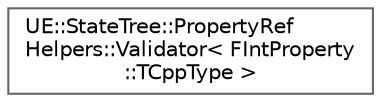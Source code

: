 digraph "Graphical Class Hierarchy"
{
 // INTERACTIVE_SVG=YES
 // LATEX_PDF_SIZE
  bgcolor="transparent";
  edge [fontname=Helvetica,fontsize=10,labelfontname=Helvetica,labelfontsize=10];
  node [fontname=Helvetica,fontsize=10,shape=box,height=0.2,width=0.4];
  rankdir="LR";
  Node0 [id="Node000000",label="UE::StateTree::PropertyRef\lHelpers::Validator\< FIntProperty\l::TCppType \>",height=0.2,width=0.4,color="grey40", fillcolor="white", style="filled",URL="$d7/d6c/structUE_1_1StateTree_1_1PropertyRefHelpers_1_1Validator_3_01FIntProperty_1_1TCppType_01_4.html",tooltip=" "];
}
